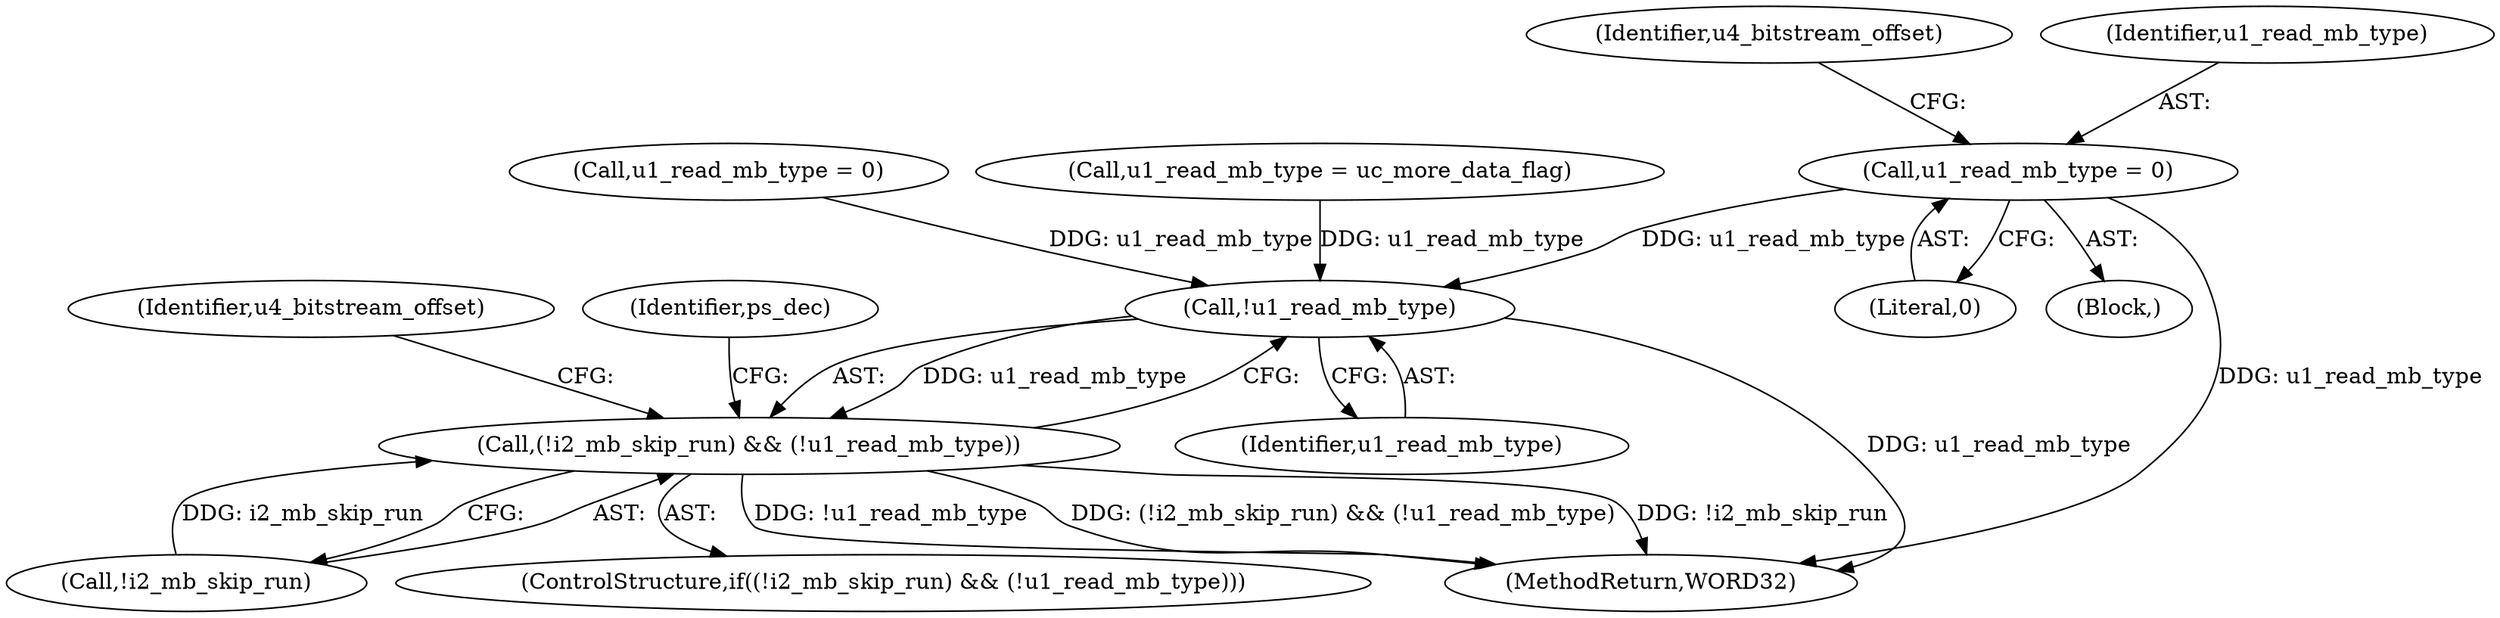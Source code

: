 digraph "0_Android_4a524d3a8ae9aa20c36430008e6bd429443f8f1d_3@API" {
"1000500" [label="(Call,u1_read_mb_type = 0)"];
"1000354" [label="(Call,!u1_read_mb_type)"];
"1000351" [label="(Call,(!i2_mb_skip_run) && (!u1_read_mb_type))"];
"1000826" [label="(MethodReturn,WORD32)"];
"1000408" [label="(Call,u1_read_mb_type = uc_more_data_flag)"];
"1000352" [label="(Call,!i2_mb_skip_run)"];
"1000500" [label="(Call,u1_read_mb_type = 0)"];
"1000506" [label="(Identifier,u4_bitstream_offset)"];
"1000350" [label="(ControlStructure,if((!i2_mb_skip_run) && (!u1_read_mb_type)))"];
"1000359" [label="(Identifier,u4_bitstream_offset)"];
"1000354" [label="(Call,!u1_read_mb_type)"];
"1000502" [label="(Literal,0)"];
"1000355" [label="(Identifier,u1_read_mb_type)"];
"1000501" [label="(Identifier,u1_read_mb_type)"];
"1000351" [label="(Call,(!i2_mb_skip_run) && (!u1_read_mb_type))"];
"1000276" [label="(Call,u1_read_mb_type = 0)"];
"1000412" [label="(Identifier,ps_dec)"];
"1000499" [label="(Block,)"];
"1000500" -> "1000499"  [label="AST: "];
"1000500" -> "1000502"  [label="CFG: "];
"1000501" -> "1000500"  [label="AST: "];
"1000502" -> "1000500"  [label="AST: "];
"1000506" -> "1000500"  [label="CFG: "];
"1000500" -> "1000826"  [label="DDG: u1_read_mb_type"];
"1000500" -> "1000354"  [label="DDG: u1_read_mb_type"];
"1000354" -> "1000351"  [label="AST: "];
"1000354" -> "1000355"  [label="CFG: "];
"1000355" -> "1000354"  [label="AST: "];
"1000351" -> "1000354"  [label="CFG: "];
"1000354" -> "1000826"  [label="DDG: u1_read_mb_type"];
"1000354" -> "1000351"  [label="DDG: u1_read_mb_type"];
"1000408" -> "1000354"  [label="DDG: u1_read_mb_type"];
"1000276" -> "1000354"  [label="DDG: u1_read_mb_type"];
"1000351" -> "1000350"  [label="AST: "];
"1000351" -> "1000352"  [label="CFG: "];
"1000352" -> "1000351"  [label="AST: "];
"1000359" -> "1000351"  [label="CFG: "];
"1000412" -> "1000351"  [label="CFG: "];
"1000351" -> "1000826"  [label="DDG: (!i2_mb_skip_run) && (!u1_read_mb_type)"];
"1000351" -> "1000826"  [label="DDG: !i2_mb_skip_run"];
"1000351" -> "1000826"  [label="DDG: !u1_read_mb_type"];
"1000352" -> "1000351"  [label="DDG: i2_mb_skip_run"];
}
